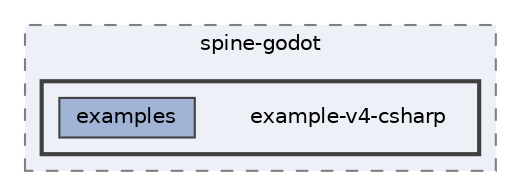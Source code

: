 digraph "external/spine-runtimes/spine-godot/example-v4-csharp"
{
 // LATEX_PDF_SIZE
  bgcolor="transparent";
  edge [fontname=Helvetica,fontsize=10,labelfontname=Helvetica,labelfontsize=10];
  node [fontname=Helvetica,fontsize=10,shape=box,height=0.2,width=0.4];
  compound=true
  subgraph clusterdir_5c023d23c71ce39ed3c3864bc290cf5e {
    graph [ bgcolor="#edf0f7", pencolor="grey50", label="spine-godot", fontname=Helvetica,fontsize=10 style="filled,dashed", URL="dir_5c023d23c71ce39ed3c3864bc290cf5e.html",tooltip=""]
  subgraph clusterdir_1220d13c25424b8d540eb3081cb763cc {
    graph [ bgcolor="#edf0f7", pencolor="grey25", label="", fontname=Helvetica,fontsize=10 style="filled,bold", URL="dir_1220d13c25424b8d540eb3081cb763cc.html",tooltip=""]
    dir_1220d13c25424b8d540eb3081cb763cc [shape=plaintext, label="example-v4-csharp"];
  dir_e143436536c0b8b0682d2ba1a292d948 [label="examples", fillcolor="#a2b4d6", color="grey25", style="filled", URL="dir_e143436536c0b8b0682d2ba1a292d948.html",tooltip=""];
  }
  }
}
